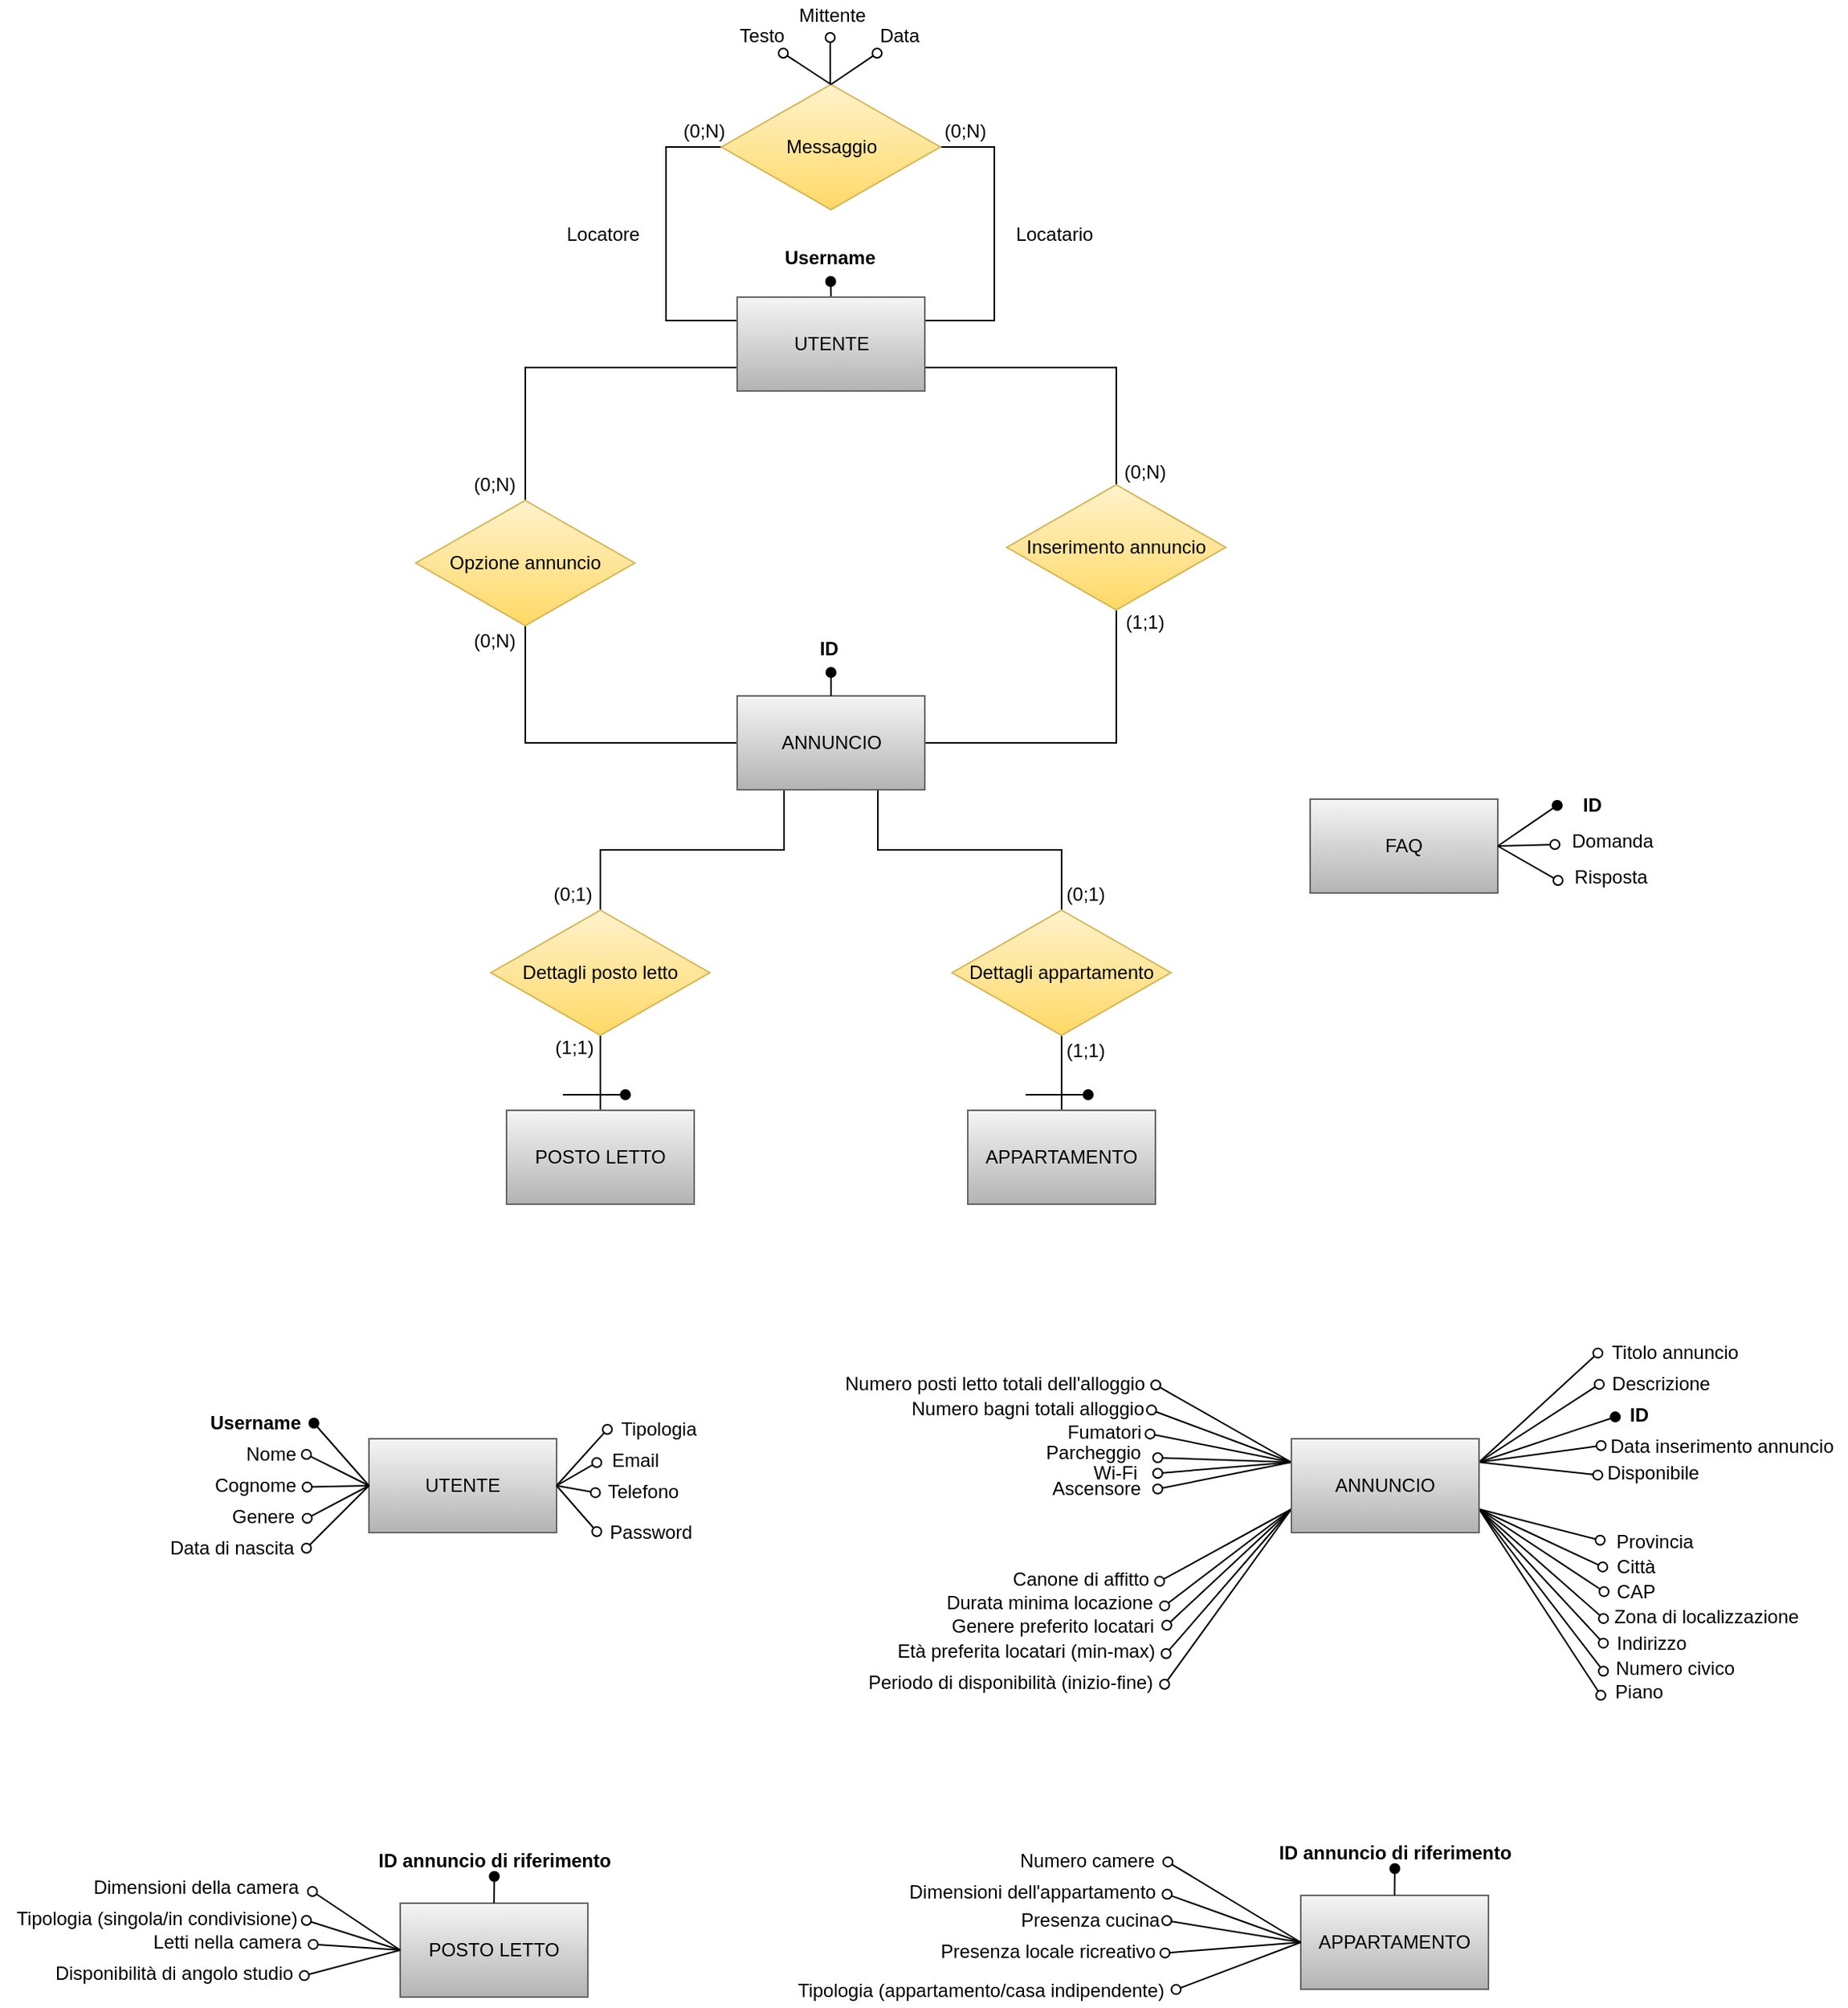 <mxfile version="18.0.1" type="device"><diagram id="O3zKpDQ2nNEQrpeJruWH" name="Pagina-1"><mxGraphModel dx="3976" dy="518" grid="1" gridSize="10" guides="1" tooltips="1" connect="1" arrows="1" fold="1" page="1" pageScale="1" pageWidth="3300" pageHeight="4681" math="0" shadow="0"><root><mxCell id="0"/><mxCell id="1" parent="0"/><mxCell id="C7hE1TcIRQqq_KR0mx07-32" style="edgeStyle=orthogonalEdgeStyle;rounded=0;orthogonalLoop=1;jettySize=auto;html=1;entryX=0.5;entryY=0;entryDx=0;entryDy=0;endArrow=none;endFill=0;exitX=0;exitY=0.75;exitDx=0;exitDy=0;" parent="1" source="gT-5u3_eLqpOGsdre49_-2" target="C7hE1TcIRQqq_KR0mx07-29" edge="1"><mxGeometry relative="1" as="geometry"><mxPoint x="-1300" y="654" as="sourcePoint"/></mxGeometry></mxCell><mxCell id="C7hE1TcIRQqq_KR0mx07-3" value="" style="endArrow=oval;html=1;rounded=0;exitX=0.5;exitY=0;exitDx=0;exitDy=0;endFill=1;" parent="1" source="gT-5u3_eLqpOGsdre49_-2" target="C7hE1TcIRQqq_KR0mx07-4" edge="1"><mxGeometry width="50" height="50" relative="1" as="geometry"><mxPoint x="-975" y="439" as="sourcePoint"/><mxPoint x="-1005" y="435" as="targetPoint"/></mxGeometry></mxCell><mxCell id="C7hE1TcIRQqq_KR0mx07-4" value="Username" style="text;html=1;strokeColor=none;fillColor=none;align=center;verticalAlign=middle;whiteSpace=wrap;rounded=0;fontStyle=1" parent="1" vertex="1"><mxGeometry x="-1075" y="420" width="60" height="30" as="geometry"/></mxCell><mxCell id="0qXozeDiy7yDxmNitYIF-8" value="" style="edgeStyle=orthogonalEdgeStyle;rounded=0;orthogonalLoop=1;jettySize=auto;html=1;endArrow=none;endFill=0;" parent="1" source="C7hE1TcIRQqq_KR0mx07-8" target="0qXozeDiy7yDxmNitYIF-3" edge="1"><mxGeometry relative="1" as="geometry"/></mxCell><mxCell id="C7hE1TcIRQqq_KR0mx07-8" value="APPARTAMENTO" style="rounded=0;whiteSpace=wrap;html=1;fillColor=#f5f5f5;gradientColor=#b3b3b3;strokeColor=#666666;" parent="1" vertex="1"><mxGeometry x="-957" y="980" width="120" height="60" as="geometry"/></mxCell><mxCell id="C7hE1TcIRQqq_KR0mx07-41" style="edgeStyle=orthogonalEdgeStyle;rounded=0;orthogonalLoop=1;jettySize=auto;html=1;entryX=0.5;entryY=1;entryDx=0;entryDy=0;endArrow=none;endFill=0;" parent="1" source="C7hE1TcIRQqq_KR0mx07-9" target="C7hE1TcIRQqq_KR0mx07-39" edge="1"><mxGeometry relative="1" as="geometry"/></mxCell><mxCell id="C7hE1TcIRQqq_KR0mx07-56" style="edgeStyle=orthogonalEdgeStyle;rounded=0;orthogonalLoop=1;jettySize=auto;html=1;entryX=0.5;entryY=1;entryDx=0;entryDy=0;endArrow=none;endFill=0;" parent="1" source="C7hE1TcIRQqq_KR0mx07-9" target="C7hE1TcIRQqq_KR0mx07-29" edge="1"><mxGeometry relative="1" as="geometry"/></mxCell><mxCell id="0qXozeDiy7yDxmNitYIF-5" style="edgeStyle=orthogonalEdgeStyle;rounded=0;orthogonalLoop=1;jettySize=auto;html=1;exitX=0.25;exitY=1;exitDx=0;exitDy=0;endArrow=none;endFill=0;" parent="1" source="C7hE1TcIRQqq_KR0mx07-9" target="0qXozeDiy7yDxmNitYIF-4" edge="1"><mxGeometry relative="1" as="geometry"/></mxCell><mxCell id="0qXozeDiy7yDxmNitYIF-6" style="edgeStyle=orthogonalEdgeStyle;rounded=0;orthogonalLoop=1;jettySize=auto;html=1;exitX=0.75;exitY=1;exitDx=0;exitDy=0;entryX=0.5;entryY=0;entryDx=0;entryDy=0;endArrow=none;endFill=0;" parent="1" source="C7hE1TcIRQqq_KR0mx07-9" target="0qXozeDiy7yDxmNitYIF-3" edge="1"><mxGeometry relative="1" as="geometry"/></mxCell><mxCell id="C7hE1TcIRQqq_KR0mx07-9" value="ANNUNCIO" style="rounded=0;whiteSpace=wrap;html=1;fillColor=#f5f5f5;gradientColor=#b3b3b3;strokeColor=#666666;" parent="1" vertex="1"><mxGeometry x="-1104.5" y="715" width="120" height="60" as="geometry"/></mxCell><mxCell id="C7hE1TcIRQqq_KR0mx07-11" value="FAQ" style="rounded=0;whiteSpace=wrap;html=1;fillColor=#f5f5f5;gradientColor=#b3b3b3;strokeColor=#666666;" parent="1" vertex="1"><mxGeometry x="-738" y="781" width="120" height="60" as="geometry"/></mxCell><mxCell id="C7hE1TcIRQqq_KR0mx07-29" value="Opzione annuncio" style="rhombus;whiteSpace=wrap;html=1;fillColor=#fff2cc;gradientColor=#ffd966;strokeColor=#d6b656;" parent="1" vertex="1"><mxGeometry x="-1310" y="590" width="140" height="80" as="geometry"/></mxCell><mxCell id="C7hE1TcIRQqq_KR0mx07-42" style="edgeStyle=orthogonalEdgeStyle;rounded=0;orthogonalLoop=1;jettySize=auto;html=1;entryX=1;entryY=0.75;entryDx=0;entryDy=0;endArrow=none;endFill=0;exitX=0.5;exitY=0;exitDx=0;exitDy=0;" parent="1" source="C7hE1TcIRQqq_KR0mx07-39" target="gT-5u3_eLqpOGsdre49_-2" edge="1"><mxGeometry relative="1" as="geometry"><Array as="points"><mxPoint x="-862" y="505"/></Array><mxPoint x="-740" y="654" as="targetPoint"/></mxGeometry></mxCell><mxCell id="C7hE1TcIRQqq_KR0mx07-39" value="Inserimento annuncio" style="rhombus;whiteSpace=wrap;html=1;fillColor=#fff2cc;gradientColor=#ffd966;strokeColor=#d6b656;" parent="1" vertex="1"><mxGeometry x="-932" y="580" width="140" height="80" as="geometry"/></mxCell><mxCell id="C7hE1TcIRQqq_KR0mx07-54" value="(0;N)" style="text;html=1;align=center;verticalAlign=middle;resizable=0;points=[];autosize=1;strokeColor=none;fillColor=none;" parent="1" vertex="1"><mxGeometry x="-1280" y="570" width="40" height="20" as="geometry"/></mxCell><mxCell id="C7hE1TcIRQqq_KR0mx07-59" value="(0;N)" style="text;html=1;align=center;verticalAlign=middle;resizable=0;points=[];autosize=1;strokeColor=none;fillColor=none;" parent="1" vertex="1"><mxGeometry x="-1280" y="670" width="40" height="20" as="geometry"/></mxCell><mxCell id="C7hE1TcIRQqq_KR0mx07-61" value="(1;1)" style="text;html=1;align=center;verticalAlign=middle;resizable=0;points=[];autosize=1;strokeColor=none;fillColor=none;" parent="1" vertex="1"><mxGeometry x="-864" y="658" width="40" height="20" as="geometry"/></mxCell><mxCell id="C7hE1TcIRQqq_KR0mx07-62" value="(0;N)" style="text;html=1;align=center;verticalAlign=middle;resizable=0;points=[];autosize=1;strokeColor=none;fillColor=none;" parent="1" vertex="1"><mxGeometry x="-864" y="562" width="40" height="20" as="geometry"/></mxCell><mxCell id="C7hE1TcIRQqq_KR0mx07-64" value="UTENTE" style="rounded=0;whiteSpace=wrap;html=1;fillColor=#f5f5f5;gradientColor=#b3b3b3;strokeColor=#666666;" parent="1" vertex="1"><mxGeometry x="-1340" y="1190" width="120" height="60" as="geometry"/></mxCell><mxCell id="C7hE1TcIRQqq_KR0mx07-65" value="Username" style="text;html=1;align=center;verticalAlign=middle;resizable=0;points=[];autosize=1;strokeColor=none;fillColor=none;fontStyle=1" parent="1" vertex="1"><mxGeometry x="-1448" y="1170" width="70" height="20" as="geometry"/></mxCell><mxCell id="C7hE1TcIRQqq_KR0mx07-66" value="Nome" style="text;html=1;align=center;verticalAlign=middle;resizable=0;points=[];autosize=1;strokeColor=none;fillColor=none;" parent="1" vertex="1"><mxGeometry x="-1428" y="1190" width="50" height="20" as="geometry"/></mxCell><mxCell id="C7hE1TcIRQqq_KR0mx07-67" value="Cognome" style="text;html=1;align=center;verticalAlign=middle;resizable=0;points=[];autosize=1;strokeColor=none;fillColor=none;" parent="1" vertex="1"><mxGeometry x="-1448" y="1210" width="70" height="20" as="geometry"/></mxCell><mxCell id="C7hE1TcIRQqq_KR0mx07-68" value="Data di nascita" style="text;html=1;align=center;verticalAlign=middle;resizable=0;points=[];autosize=1;strokeColor=none;fillColor=none;" parent="1" vertex="1"><mxGeometry x="-1478" y="1250" width="100" height="20" as="geometry"/></mxCell><mxCell id="C7hE1TcIRQqq_KR0mx07-69" value="Genere" style="text;html=1;align=center;verticalAlign=middle;resizable=0;points=[];autosize=1;strokeColor=none;fillColor=none;" parent="1" vertex="1"><mxGeometry x="-1438" y="1230" width="60" height="20" as="geometry"/></mxCell><mxCell id="C7hE1TcIRQqq_KR0mx07-70" value="Email" style="text;html=1;align=center;verticalAlign=middle;resizable=0;points=[];autosize=1;strokeColor=none;fillColor=none;" parent="1" vertex="1"><mxGeometry x="-1195" y="1194" width="50" height="20" as="geometry"/></mxCell><mxCell id="C7hE1TcIRQqq_KR0mx07-71" value="Telefono" style="text;html=1;align=center;verticalAlign=middle;resizable=0;points=[];autosize=1;strokeColor=none;fillColor=none;" parent="1" vertex="1"><mxGeometry x="-1195" y="1214" width="60" height="20" as="geometry"/></mxCell><mxCell id="C7hE1TcIRQqq_KR0mx07-80" value="POSTO LETTO" style="rounded=0;whiteSpace=wrap;html=1;fillColor=#f5f5f5;gradientColor=#b3b3b3;strokeColor=#666666;" parent="1" vertex="1"><mxGeometry x="-1320" y="1487" width="120" height="60" as="geometry"/></mxCell><mxCell id="C7hE1TcIRQqq_KR0mx07-85" value="Tipologia (singola/in condivisione)" style="text;html=1;align=center;verticalAlign=middle;resizable=0;points=[];autosize=1;strokeColor=none;fillColor=none;" parent="1" vertex="1"><mxGeometry x="-1576" y="1487" width="200" height="20" as="geometry"/></mxCell><mxCell id="C7hE1TcIRQqq_KR0mx07-106" value="Dimensioni della camera" style="text;html=1;align=center;verticalAlign=middle;resizable=0;points=[];autosize=1;strokeColor=none;fillColor=none;" parent="1" vertex="1"><mxGeometry x="-1526" y="1467" width="150" height="20" as="geometry"/></mxCell><mxCell id="C7hE1TcIRQqq_KR0mx07-107" value="Numero posti letto totali dell'alloggio" style="text;html=1;align=center;verticalAlign=middle;resizable=0;points=[];autosize=1;strokeColor=none;fillColor=none;" parent="1" vertex="1"><mxGeometry x="-1045.5" y="1144.5" width="210" height="20" as="geometry"/></mxCell><mxCell id="C7hE1TcIRQqq_KR0mx07-108" value="Letti nella camera" style="text;html=1;align=center;verticalAlign=middle;resizable=0;points=[];autosize=1;strokeColor=none;fillColor=none;" parent="1" vertex="1"><mxGeometry x="-1486" y="1502" width="110" height="20" as="geometry"/></mxCell><mxCell id="C7hE1TcIRQqq_KR0mx07-109" value="Disponibilità di angolo studio" style="text;html=1;align=center;verticalAlign=middle;resizable=0;points=[];autosize=1;strokeColor=none;fillColor=none;" parent="1" vertex="1"><mxGeometry x="-1550.5" y="1522" width="170" height="20" as="geometry"/></mxCell><mxCell id="C7hE1TcIRQqq_KR0mx07-112" value="APPARTAMENTO" style="rounded=0;whiteSpace=wrap;html=1;fillColor=#f5f5f5;gradientColor=#b3b3b3;strokeColor=#666666;" parent="1" vertex="1"><mxGeometry x="-744" y="1482" width="120" height="60" as="geometry"/></mxCell><mxCell id="C7hE1TcIRQqq_KR0mx07-113" value="Descrizione" style="text;html=1;align=center;verticalAlign=middle;resizable=0;points=[];autosize=1;strokeColor=none;fillColor=none;" parent="1" vertex="1"><mxGeometry x="-554" y="1144.5" width="80" height="20" as="geometry"/></mxCell><mxCell id="C7hE1TcIRQqq_KR0mx07-114" value="Titolo annuncio" style="text;html=1;align=center;verticalAlign=middle;resizable=0;points=[];autosize=1;strokeColor=none;fillColor=none;" parent="1" vertex="1"><mxGeometry x="-555" y="1124.5" width="100" height="20" as="geometry"/></mxCell><mxCell id="C7hE1TcIRQqq_KR0mx07-115" value="&lt;b&gt;ID&lt;/b&gt;" style="text;html=1;align=center;verticalAlign=middle;resizable=0;points=[];autosize=1;strokeColor=none;fillColor=none;" parent="1" vertex="1"><mxGeometry x="-543" y="1164.5" width="30" height="20" as="geometry"/></mxCell><mxCell id="C7hE1TcIRQqq_KR0mx07-118" value="Canone di affitto" style="text;html=1;align=center;verticalAlign=middle;resizable=0;points=[];autosize=1;strokeColor=none;fillColor=none;" parent="1" vertex="1"><mxGeometry x="-935.5" y="1270" width="100" height="20" as="geometry"/></mxCell><mxCell id="C7hE1TcIRQqq_KR0mx07-119" value="Periodo di disponibilità (inizio-fine)" style="text;html=1;align=center;verticalAlign=middle;resizable=0;points=[];autosize=1;strokeColor=none;fillColor=none;" parent="1" vertex="1"><mxGeometry x="-1030.5" y="1336" width="200" height="20" as="geometry"/></mxCell><mxCell id="C7hE1TcIRQqq_KR0mx07-120" value="Durata minima locazione" style="text;html=1;align=center;verticalAlign=middle;resizable=0;points=[];autosize=1;strokeColor=none;fillColor=none;" parent="1" vertex="1"><mxGeometry x="-980.5" y="1285" width="150" height="20" as="geometry"/></mxCell><mxCell id="C7hE1TcIRQqq_KR0mx07-121" value="Genere preferito locatari" style="text;html=1;align=center;verticalAlign=middle;resizable=0;points=[];autosize=1;strokeColor=none;fillColor=none;" parent="1" vertex="1"><mxGeometry x="-978.5" y="1300" width="150" height="20" as="geometry"/></mxCell><mxCell id="C7hE1TcIRQqq_KR0mx07-122" value="Età preferita locatari (min-max)" style="text;html=1;align=center;verticalAlign=middle;resizable=0;points=[];autosize=1;strokeColor=none;fillColor=none;" parent="1" vertex="1"><mxGeometry x="-1010.5" y="1316" width="180" height="20" as="geometry"/></mxCell><mxCell id="C7hE1TcIRQqq_KR0mx07-123" value="Fumatori" style="text;html=1;align=center;verticalAlign=middle;resizable=0;points=[];autosize=1;strokeColor=none;fillColor=none;" parent="1" vertex="1"><mxGeometry x="-900.5" y="1176.09" width="60" height="20" as="geometry"/></mxCell><mxCell id="C7hE1TcIRQqq_KR0mx07-125" value="Numero camere" style="text;html=1;align=center;verticalAlign=middle;resizable=0;points=[];autosize=1;strokeColor=none;fillColor=none;" parent="1" vertex="1"><mxGeometry x="-931" y="1450" width="100" height="20" as="geometry"/></mxCell><mxCell id="C7hE1TcIRQqq_KR0mx07-126" value="Piano" style="text;html=1;align=center;verticalAlign=middle;resizable=0;points=[];autosize=1;strokeColor=none;fillColor=none;" parent="1" vertex="1"><mxGeometry x="-553" y="1342" width="50" height="20" as="geometry"/></mxCell><mxCell id="C7hE1TcIRQqq_KR0mx07-127" value="Numero bagni totali alloggio" style="text;html=1;align=center;verticalAlign=middle;resizable=0;points=[];autosize=1;strokeColor=none;fillColor=none;" parent="1" vertex="1"><mxGeometry x="-999" y="1160.5" width="160" height="20" as="geometry"/></mxCell><mxCell id="C7hE1TcIRQqq_KR0mx07-128" value="Ascensore" style="text;html=1;align=center;verticalAlign=middle;resizable=0;points=[];autosize=1;strokeColor=none;fillColor=none;" parent="1" vertex="1"><mxGeometry x="-910.5" y="1211.91" width="70" height="20" as="geometry"/></mxCell><mxCell id="C7hE1TcIRQqq_KR0mx07-129" value="Data inserimento annuncio" style="text;html=1;align=center;verticalAlign=middle;resizable=0;points=[];autosize=1;strokeColor=none;fillColor=none;" parent="1" vertex="1"><mxGeometry x="-555" y="1184.5" width="160" height="20" as="geometry"/></mxCell><mxCell id="C7hE1TcIRQqq_KR0mx07-130" value="Dimensioni dell'appartamento" style="text;html=1;align=center;verticalAlign=middle;resizable=0;points=[];autosize=1;strokeColor=none;fillColor=none;" parent="1" vertex="1"><mxGeometry x="-1001" y="1470" width="170" height="20" as="geometry"/></mxCell><mxCell id="C7hE1TcIRQqq_KR0mx07-131" value="Wi-Fi" style="text;html=1;align=center;verticalAlign=middle;resizable=0;points=[];autosize=1;strokeColor=none;fillColor=none;" parent="1" vertex="1"><mxGeometry x="-883.5" y="1202.09" width="40" height="20" as="geometry"/></mxCell><mxCell id="C7hE1TcIRQqq_KR0mx07-132" value="Presenza cucina" style="text;html=1;align=center;verticalAlign=middle;resizable=0;points=[];autosize=1;strokeColor=none;fillColor=none;" parent="1" vertex="1"><mxGeometry x="-929" y="1487.5" width="100" height="20" as="geometry"/></mxCell><mxCell id="C7hE1TcIRQqq_KR0mx07-133" value="Presenza locale ricreativo" style="text;html=1;align=center;verticalAlign=middle;resizable=0;points=[];autosize=1;strokeColor=none;fillColor=none;" parent="1" vertex="1"><mxGeometry x="-981" y="1507.5" width="150" height="20" as="geometry"/></mxCell><mxCell id="C7hE1TcIRQqq_KR0mx07-134" value="Zona di localizzazione" style="text;html=1;align=center;verticalAlign=middle;resizable=0;points=[];autosize=1;strokeColor=none;fillColor=none;" parent="1" vertex="1"><mxGeometry x="-550" y="1294" width="130" height="20" as="geometry"/></mxCell><mxCell id="C7hE1TcIRQqq_KR0mx07-135" value="Città" style="text;html=1;align=center;verticalAlign=middle;resizable=0;points=[];autosize=1;strokeColor=none;fillColor=none;" parent="1" vertex="1"><mxGeometry x="-550" y="1262" width="40" height="20" as="geometry"/></mxCell><mxCell id="C7hE1TcIRQqq_KR0mx07-136" value="CAP" style="text;html=1;align=center;verticalAlign=middle;resizable=0;points=[];autosize=1;strokeColor=none;fillColor=none;" parent="1" vertex="1"><mxGeometry x="-550" y="1278" width="40" height="20" as="geometry"/></mxCell><mxCell id="C7hE1TcIRQqq_KR0mx07-137" value="Provincia" style="text;html=1;align=center;verticalAlign=middle;resizable=0;points=[];autosize=1;strokeColor=none;fillColor=none;" parent="1" vertex="1"><mxGeometry x="-553" y="1246" width="70" height="20" as="geometry"/></mxCell><mxCell id="C7hE1TcIRQqq_KR0mx07-138" value="Indirizzo" style="text;html=1;align=center;verticalAlign=middle;resizable=0;points=[];autosize=1;strokeColor=none;fillColor=none;" parent="1" vertex="1"><mxGeometry x="-550" y="1311" width="60" height="20" as="geometry"/></mxCell><mxCell id="C7hE1TcIRQqq_KR0mx07-139" value="Numero civico" style="text;html=1;align=center;verticalAlign=middle;resizable=0;points=[];autosize=1;strokeColor=none;fillColor=none;" parent="1" vertex="1"><mxGeometry x="-550" y="1327" width="90" height="20" as="geometry"/></mxCell><mxCell id="C7hE1TcIRQqq_KR0mx07-140" value="" style="endArrow=oval;html=1;rounded=0;exitX=1;exitY=0.5;exitDx=0;exitDy=0;endFill=0;entryX=-0.058;entryY=0.6;entryDx=0;entryDy=0;entryPerimeter=0;" parent="1" source="C7hE1TcIRQqq_KR0mx07-11" target="C7hE1TcIRQqq_KR0mx07-141" edge="1"><mxGeometry width="50" height="50" relative="1" as="geometry"><mxPoint x="-358" y="605" as="sourcePoint"/><mxPoint x="-578" y="821" as="targetPoint"/></mxGeometry></mxCell><mxCell id="C7hE1TcIRQqq_KR0mx07-141" value="Risposta" style="text;html=1;align=center;verticalAlign=middle;resizable=0;points=[];autosize=1;strokeColor=none;fillColor=none;" parent="1" vertex="1"><mxGeometry x="-576" y="821" width="60" height="20" as="geometry"/></mxCell><mxCell id="C7hE1TcIRQqq_KR0mx07-143" value="Domanda" style="text;html=1;align=center;verticalAlign=middle;resizable=0;points=[];autosize=1;strokeColor=none;fillColor=none;fontStyle=0" parent="1" vertex="1"><mxGeometry x="-580" y="798" width="70" height="20" as="geometry"/></mxCell><mxCell id="C7hE1TcIRQqq_KR0mx07-144" value="Tipologia (appartamento/casa indipendente)" style="text;html=1;align=center;verticalAlign=middle;resizable=0;points=[];autosize=1;strokeColor=none;fillColor=none;" parent="1" vertex="1"><mxGeometry x="-1074.5" y="1533" width="250" height="20" as="geometry"/></mxCell><mxCell id="C7hE1TcIRQqq_KR0mx07-146" value="Disponibile" style="text;html=1;align=center;verticalAlign=middle;resizable=0;points=[];autosize=1;strokeColor=none;fillColor=none;" parent="1" vertex="1"><mxGeometry x="-554" y="1201.5" width="70" height="20" as="geometry"/></mxCell><mxCell id="C7hE1TcIRQqq_KR0mx07-147" value="" style="endArrow=oval;html=1;rounded=0;exitX=0;exitY=0.5;exitDx=0;exitDy=0;endFill=0;" parent="1" source="C7hE1TcIRQqq_KR0mx07-64" edge="1"><mxGeometry width="50" height="50" relative="1" as="geometry"><mxPoint x="-1540" y="820" as="sourcePoint"/><mxPoint x="-1380" y="1200" as="targetPoint"/></mxGeometry></mxCell><mxCell id="C7hE1TcIRQqq_KR0mx07-150" value="" style="endArrow=oval;html=1;rounded=0;exitX=0;exitY=0.5;exitDx=0;exitDy=0;endFill=0;entryX=0.978;entryY=0.543;entryDx=0;entryDy=0;entryPerimeter=0;" parent="1" source="C7hE1TcIRQqq_KR0mx07-64" target="C7hE1TcIRQqq_KR0mx07-67" edge="1"><mxGeometry width="50" height="50" relative="1" as="geometry"><mxPoint x="-1330" y="1230.0" as="sourcePoint"/><mxPoint x="-1370" y="1210.0" as="targetPoint"/></mxGeometry></mxCell><mxCell id="C7hE1TcIRQqq_KR0mx07-152" value="" style="endArrow=oval;html=1;rounded=0;exitX=0;exitY=0.5;exitDx=0;exitDy=0;endFill=0;entryX=0.975;entryY=0.543;entryDx=0;entryDy=0;entryPerimeter=0;" parent="1" source="C7hE1TcIRQqq_KR0mx07-64" target="C7hE1TcIRQqq_KR0mx07-69" edge="1"><mxGeometry width="50" height="50" relative="1" as="geometry"><mxPoint x="-1330" y="1230.0" as="sourcePoint"/><mxPoint x="-1369.54" y="1230.86" as="targetPoint"/></mxGeometry></mxCell><mxCell id="C7hE1TcIRQqq_KR0mx07-153" value="" style="endArrow=oval;html=1;rounded=0;endFill=0;entryX=0.98;entryY=0.5;entryDx=0;entryDy=0;entryPerimeter=0;" parent="1" target="C7hE1TcIRQqq_KR0mx07-68" edge="1"><mxGeometry width="50" height="50" relative="1" as="geometry"><mxPoint x="-1340" y="1220" as="sourcePoint"/><mxPoint x="-1369.5" y="1250.86" as="targetPoint"/></mxGeometry></mxCell><mxCell id="C7hE1TcIRQqq_KR0mx07-154" value="" style="endArrow=oval;html=1;rounded=0;exitX=1;exitY=0.5;exitDx=0;exitDy=0;endFill=0;entryX=0.014;entryY=0.561;entryDx=0;entryDy=0;entryPerimeter=0;" parent="1" source="C7hE1TcIRQqq_KR0mx07-64" target="C7hE1TcIRQqq_KR0mx07-70" edge="1"><mxGeometry width="50" height="50" relative="1" as="geometry"><mxPoint x="-1330" y="1230.0" as="sourcePoint"/><mxPoint x="-1370" y="1210.0" as="targetPoint"/></mxGeometry></mxCell><mxCell id="C7hE1TcIRQqq_KR0mx07-155" value="" style="endArrow=oval;html=1;rounded=0;exitX=1;exitY=0.5;exitDx=0;exitDy=0;endFill=0;entryX=-0.003;entryY=0.522;entryDx=0;entryDy=0;entryPerimeter=0;" parent="1" source="C7hE1TcIRQqq_KR0mx07-64" target="C7hE1TcIRQqq_KR0mx07-71" edge="1"><mxGeometry width="50" height="50" relative="1" as="geometry"><mxPoint x="-1210" y="1230.0" as="sourcePoint"/><mxPoint x="-1184.3" y="1215.22" as="targetPoint"/></mxGeometry></mxCell><mxCell id="C7hE1TcIRQqq_KR0mx07-162" value="" style="endArrow=oval;html=1;rounded=0;exitX=0;exitY=0.5;exitDx=0;exitDy=0;endFill=1;entryX=1.04;entryY=0.5;entryDx=0;entryDy=0;entryPerimeter=0;" parent="1" source="C7hE1TcIRQqq_KR0mx07-64" target="C7hE1TcIRQqq_KR0mx07-65" edge="1"><mxGeometry width="50" height="50" relative="1" as="geometry"><mxPoint x="-1222" y="850" as="sourcePoint"/><mxPoint x="-1182" y="830" as="targetPoint"/></mxGeometry></mxCell><mxCell id="C7hE1TcIRQqq_KR0mx07-176" value="" style="endArrow=oval;html=1;rounded=0;endFill=0;exitX=0;exitY=0.5;exitDx=0;exitDy=0;entryX=0.995;entryY=0.565;entryDx=0;entryDy=0;entryPerimeter=0;" parent="1" source="C7hE1TcIRQqq_KR0mx07-80" target="C7hE1TcIRQqq_KR0mx07-109" edge="1"><mxGeometry width="50" height="50" relative="1" as="geometry"><mxPoint x="-1321.5" y="1557" as="sourcePoint"/><mxPoint x="-1371.66" y="1560.9" as="targetPoint"/></mxGeometry></mxCell><mxCell id="C7hE1TcIRQqq_KR0mx07-178" value="" style="endArrow=oval;html=1;rounded=0;endFill=0;exitX=0;exitY=0.25;exitDx=0;exitDy=0;entryX=0.994;entryY=0.556;entryDx=0;entryDy=0;entryPerimeter=0;" parent="1" source="0qXozeDiy7yDxmNitYIF-13" target="C7hE1TcIRQqq_KR0mx07-107" edge="1"><mxGeometry width="50" height="50" relative="1" as="geometry"><mxPoint x="-1330" y="1534" as="sourcePoint"/><mxPoint x="-1389.68" y="1492.72" as="targetPoint"/></mxGeometry></mxCell><mxCell id="C7hE1TcIRQqq_KR0mx07-179" value="" style="endArrow=oval;html=1;rounded=0;endFill=0;exitX=0;exitY=0.5;exitDx=0;exitDy=0;entryX=1.003;entryY=0.566;entryDx=0;entryDy=0;entryPerimeter=0;" parent="1" source="C7hE1TcIRQqq_KR0mx07-80" target="C7hE1TcIRQqq_KR0mx07-108" edge="1"><mxGeometry width="50" height="50" relative="1" as="geometry"><mxPoint x="-1310" y="1512" as="sourcePoint"/><mxPoint x="-1369.26" y="1453.12" as="targetPoint"/></mxGeometry></mxCell><mxCell id="C7hE1TcIRQqq_KR0mx07-180" value="" style="endArrow=oval;html=1;rounded=0;endFill=0;exitX=0;exitY=0.5;exitDx=0;exitDy=0;entryX=0.98;entryY=0.55;entryDx=0;entryDy=0;entryPerimeter=0;" parent="1" source="C7hE1TcIRQqq_KR0mx07-80" target="C7hE1TcIRQqq_KR0mx07-85" edge="1"><mxGeometry width="50" height="50" relative="1" as="geometry"><mxPoint x="-1310" y="1512" as="sourcePoint"/><mxPoint x="-1370.67" y="1434.32" as="targetPoint"/></mxGeometry></mxCell><mxCell id="C7hE1TcIRQqq_KR0mx07-181" value="" style="endArrow=oval;html=1;rounded=0;endFill=0;exitX=0;exitY=0.5;exitDx=0;exitDy=0;entryX=0.999;entryY=0.624;entryDx=0;entryDy=0;entryPerimeter=0;" parent="1" source="C7hE1TcIRQqq_KR0mx07-80" target="C7hE1TcIRQqq_KR0mx07-106" edge="1"><mxGeometry width="50" height="50" relative="1" as="geometry"><mxPoint x="-1310" y="1512" as="sourcePoint"/><mxPoint x="-1370" y="1418.0" as="targetPoint"/></mxGeometry></mxCell><mxCell id="C7hE1TcIRQqq_KR0mx07-183" value="Password" style="text;html=1;align=center;verticalAlign=middle;resizable=0;points=[];autosize=1;strokeColor=none;fillColor=none;" parent="1" vertex="1"><mxGeometry x="-1195" y="1240" width="70" height="20" as="geometry"/></mxCell><mxCell id="C7hE1TcIRQqq_KR0mx07-184" value="" style="endArrow=oval;html=1;rounded=0;endFill=0;entryX=0.01;entryY=0.47;entryDx=0;entryDy=0;entryPerimeter=0;" parent="1" target="C7hE1TcIRQqq_KR0mx07-183" edge="1"><mxGeometry width="50" height="50" relative="1" as="geometry"><mxPoint x="-1220" y="1220" as="sourcePoint"/><mxPoint x="-1185.18" y="1240.44" as="targetPoint"/></mxGeometry></mxCell><mxCell id="C7hE1TcIRQqq_KR0mx07-198" value="" style="endArrow=oval;html=1;rounded=0;endFill=0;exitX=0;exitY=0.75;exitDx=0;exitDy=0;entryX=0.997;entryY=0.55;entryDx=0;entryDy=0;entryPerimeter=0;" parent="1" source="0qXozeDiy7yDxmNitYIF-13" target="C7hE1TcIRQqq_KR0mx07-119" edge="1"><mxGeometry width="50" height="50" relative="1" as="geometry"><mxPoint x="-763.5" y="1234" as="sourcePoint"/><mxPoint x="-819.9" y="1340" as="targetPoint"/></mxGeometry></mxCell><mxCell id="C7hE1TcIRQqq_KR0mx07-199" value="" style="endArrow=oval;html=1;rounded=0;endFill=0;exitX=0;exitY=0.75;exitDx=0;exitDy=0;entryX=1.002;entryY=0.568;entryDx=0;entryDy=0;entryPerimeter=0;" parent="1" source="0qXozeDiy7yDxmNitYIF-13" target="C7hE1TcIRQqq_KR0mx07-122" edge="1"><mxGeometry width="50" height="50" relative="1" as="geometry"><mxPoint x="-763.5" y="1234" as="sourcePoint"/><mxPoint x="-828.5" y="1323" as="targetPoint"/></mxGeometry></mxCell><mxCell id="C7hE1TcIRQqq_KR0mx07-200" value="" style="endArrow=oval;html=1;rounded=0;endFill=0;exitX=0;exitY=0.75;exitDx=0;exitDy=0;entryX=0.992;entryY=0.464;entryDx=0;entryDy=0;entryPerimeter=0;" parent="1" source="0qXozeDiy7yDxmNitYIF-13" target="C7hE1TcIRQqq_KR0mx07-121" edge="1"><mxGeometry width="50" height="50" relative="1" as="geometry"><mxPoint x="-763.5" y="1234" as="sourcePoint"/><mxPoint x="-828.5" y="1313" as="targetPoint"/></mxGeometry></mxCell><mxCell id="C7hE1TcIRQqq_KR0mx07-201" value="" style="endArrow=oval;html=1;rounded=0;endFill=0;entryX=0.996;entryY=0.591;entryDx=0;entryDy=0;entryPerimeter=0;exitX=0;exitY=0.75;exitDx=0;exitDy=0;" parent="1" source="0qXozeDiy7yDxmNitYIF-13" target="C7hE1TcIRQqq_KR0mx07-120" edge="1"><mxGeometry width="50" height="50" relative="1" as="geometry"><mxPoint x="-750" y="1240" as="sourcePoint"/><mxPoint x="-821.7" y="1295.18" as="targetPoint"/></mxGeometry></mxCell><mxCell id="C7hE1TcIRQqq_KR0mx07-202" value="" style="endArrow=oval;html=1;rounded=0;endFill=0;exitX=0;exitY=0.75;exitDx=0;exitDy=0;entryX=1.012;entryY=0.559;entryDx=0;entryDy=0;entryPerimeter=0;" parent="1" source="0qXozeDiy7yDxmNitYIF-13" target="C7hE1TcIRQqq_KR0mx07-118" edge="1"><mxGeometry width="50" height="50" relative="1" as="geometry"><mxPoint x="-763.5" y="1234" as="sourcePoint"/><mxPoint x="-828.5" y="1283" as="targetPoint"/></mxGeometry></mxCell><mxCell id="C7hE1TcIRQqq_KR0mx07-203" value="" style="endArrow=oval;html=1;rounded=0;endFill=0;exitX=0;exitY=0.5;exitDx=0;exitDy=0;entryX=1.003;entryY=0.459;entryDx=0;entryDy=0;entryPerimeter=0;" parent="1" source="C7hE1TcIRQqq_KR0mx07-112" target="C7hE1TcIRQqq_KR0mx07-144" edge="1"><mxGeometry width="50" height="50" relative="1" as="geometry"><mxPoint x="-744" y="1497.18" as="sourcePoint"/><mxPoint x="-803.44" y="1535.4" as="targetPoint"/></mxGeometry></mxCell><mxCell id="C7hE1TcIRQqq_KR0mx07-204" value="" style="endArrow=oval;html=1;rounded=0;endFill=0;exitX=0;exitY=0.5;exitDx=0;exitDy=0;entryX=1.001;entryY=0.566;entryDx=0;entryDy=0;entryPerimeter=0;" parent="1" source="C7hE1TcIRQqq_KR0mx07-112" target="C7hE1TcIRQqq_KR0mx07-133" edge="1"><mxGeometry width="50" height="50" relative="1" as="geometry"><mxPoint x="-744" y="1497.18" as="sourcePoint"/><mxPoint x="-809" y="1523" as="targetPoint"/></mxGeometry></mxCell><mxCell id="C7hE1TcIRQqq_KR0mx07-205" value="" style="endArrow=oval;html=1;rounded=0;endFill=0;exitX=0;exitY=0.25;exitDx=0;exitDy=0;" parent="1" source="0qXozeDiy7yDxmNitYIF-13" edge="1"><mxGeometry width="50" height="50" relative="1" as="geometry"><mxPoint x="-770.5" y="1213.09" as="sourcePoint"/><mxPoint x="-835.5" y="1222.09" as="targetPoint"/></mxGeometry></mxCell><mxCell id="C7hE1TcIRQqq_KR0mx07-206" value="" style="endArrow=oval;html=1;rounded=0;endFill=0;exitX=0;exitY=0.25;exitDx=0;exitDy=0;" parent="1" source="0qXozeDiy7yDxmNitYIF-13" edge="1"><mxGeometry width="50" height="50" relative="1" as="geometry"><mxPoint x="-770.5" y="1213.09" as="sourcePoint"/><mxPoint x="-835.5" y="1212.09" as="targetPoint"/></mxGeometry></mxCell><mxCell id="C7hE1TcIRQqq_KR0mx07-207" value="" style="endArrow=oval;html=1;rounded=0;endFill=0;exitX=0;exitY=0.25;exitDx=0;exitDy=0;entryX=1.002;entryY=0.543;entryDx=0;entryDy=0;entryPerimeter=0;" parent="1" source="0qXozeDiy7yDxmNitYIF-13" target="C7hE1TcIRQqq_KR0mx07-123" edge="1"><mxGeometry width="50" height="50" relative="1" as="geometry"><mxPoint x="-770.5" y="1213.27" as="sourcePoint"/><mxPoint x="-835.5" y="1192.09" as="targetPoint"/></mxGeometry></mxCell><mxCell id="C7hE1TcIRQqq_KR0mx07-208" value="" style="endArrow=oval;html=1;rounded=0;endFill=0;exitX=0;exitY=0.5;exitDx=0;exitDy=0;entryX=0.993;entryY=0.533;entryDx=0;entryDy=0;entryPerimeter=0;" parent="1" source="C7hE1TcIRQqq_KR0mx07-112" target="C7hE1TcIRQqq_KR0mx07-132" edge="1"><mxGeometry width="50" height="50" relative="1" as="geometry"><mxPoint x="-757" y="1536.5" as="sourcePoint"/><mxPoint x="-891.7" y="1357.5" as="targetPoint"/></mxGeometry></mxCell><mxCell id="C7hE1TcIRQqq_KR0mx07-209" value="" style="endArrow=oval;html=1;rounded=0;endFill=0;exitX=0;exitY=0.25;exitDx=0;exitDy=0;entryX=0.997;entryY=0.559;entryDx=0;entryDy=0;entryPerimeter=0;" parent="1" source="0qXozeDiy7yDxmNitYIF-13" target="C7hE1TcIRQqq_KR0mx07-127" edge="1"><mxGeometry width="50" height="50" relative="1" as="geometry"><mxPoint x="-665" y="1541.18" as="sourcePoint"/><mxPoint x="-724.26" y="1482.3" as="targetPoint"/></mxGeometry></mxCell><mxCell id="C7hE1TcIRQqq_KR0mx07-211" value="" style="endArrow=oval;html=1;rounded=0;endFill=0;exitX=0;exitY=0.5;exitDx=0;exitDy=0;entryX=1.02;entryY=0.529;entryDx=0;entryDy=0;entryPerimeter=0;" parent="1" source="C7hE1TcIRQqq_KR0mx07-112" target="C7hE1TcIRQqq_KR0mx07-125" edge="1"><mxGeometry width="50" height="50" relative="1" as="geometry"><mxPoint x="-744" y="1497.18" as="sourcePoint"/><mxPoint x="-804" y="1403.18" as="targetPoint"/></mxGeometry></mxCell><mxCell id="C7hE1TcIRQqq_KR0mx07-212" value="" style="endArrow=oval;html=1;rounded=0;endFill=0;exitX=0;exitY=0.5;exitDx=0;exitDy=0;entryX=1.009;entryY=0.564;entryDx=0;entryDy=0;entryPerimeter=0;" parent="1" source="C7hE1TcIRQqq_KR0mx07-112" target="C7hE1TcIRQqq_KR0mx07-130" edge="1"><mxGeometry width="50" height="50" relative="1" as="geometry"><mxPoint x="-744" y="1497.18" as="sourcePoint"/><mxPoint x="-804.15" y="1388.66" as="targetPoint"/></mxGeometry></mxCell><mxCell id="C7hE1TcIRQqq_KR0mx07-214" value="" style="endArrow=oval;html=1;rounded=0;exitX=1;exitY=0.25;exitDx=0;exitDy=0;endFill=1;entryX=0.005;entryY=0.577;entryDx=0;entryDy=0;entryPerimeter=0;" parent="1" source="0qXozeDiy7yDxmNitYIF-13" target="C7hE1TcIRQqq_KR0mx07-115" edge="1"><mxGeometry width="50" height="50" relative="1" as="geometry"><mxPoint x="-611" y="1235.5" as="sourcePoint"/><mxPoint x="-560.96" y="1160.1" as="targetPoint"/></mxGeometry></mxCell><mxCell id="C7hE1TcIRQqq_KR0mx07-215" value="" style="endArrow=oval;html=1;rounded=0;exitX=1;exitY=0.25;exitDx=0;exitDy=0;endFill=0;entryX=0.01;entryY=0.535;entryDx=0;entryDy=0;entryPerimeter=0;" parent="1" source="0qXozeDiy7yDxmNitYIF-13" target="C7hE1TcIRQqq_KR0mx07-114" edge="1"><mxGeometry width="50" height="50" relative="1" as="geometry"><mxPoint x="-611" y="1235.5" as="sourcePoint"/><mxPoint x="-564.5" y="1124.5" as="targetPoint"/></mxGeometry></mxCell><mxCell id="C7hE1TcIRQqq_KR0mx07-216" value="" style="endArrow=oval;html=1;rounded=0;endFill=0;entryX=0.011;entryY=0.535;entryDx=0;entryDy=0;entryPerimeter=0;exitX=1;exitY=0.25;exitDx=0;exitDy=0;" parent="1" source="0qXozeDiy7yDxmNitYIF-13" target="C7hE1TcIRQqq_KR0mx07-113" edge="1"><mxGeometry width="50" height="50" relative="1" as="geometry"><mxPoint x="-630" y="1200" as="sourcePoint"/><mxPoint x="-560.96" y="1140.54" as="targetPoint"/></mxGeometry></mxCell><mxCell id="C7hE1TcIRQqq_KR0mx07-217" value="" style="endArrow=oval;html=1;rounded=0;exitX=1;exitY=0.25;exitDx=0;exitDy=0;endFill=0;entryX=-0.007;entryY=0.494;entryDx=0;entryDy=0;entryPerimeter=0;" parent="1" source="0qXozeDiy7yDxmNitYIF-13" edge="1"><mxGeometry width="50" height="50" relative="1" as="geometry"><mxPoint x="-611" y="1235.5" as="sourcePoint"/><mxPoint x="-551.91" y="1194.38" as="targetPoint"/></mxGeometry></mxCell><mxCell id="C7hE1TcIRQqq_KR0mx07-219" value="" style="endArrow=oval;html=1;rounded=0;exitX=1;exitY=0.75;exitDx=0;exitDy=0;endFill=0;entryX=0.007;entryY=0.444;entryDx=0;entryDy=0;entryPerimeter=0;" parent="1" source="0qXozeDiy7yDxmNitYIF-13" target="C7hE1TcIRQqq_KR0mx07-137" edge="1"><mxGeometry width="50" height="50" relative="1" as="geometry"><mxPoint x="-610" y="1255.0" as="sourcePoint"/><mxPoint x="-560.03" y="1230.04" as="targetPoint"/></mxGeometry></mxCell><mxCell id="C7hE1TcIRQqq_KR0mx07-220" value="" style="endArrow=oval;html=1;rounded=0;exitX=1;exitY=0.75;exitDx=0;exitDy=0;endFill=0;entryX=-0.022;entryY=0.498;entryDx=0;entryDy=0;entryPerimeter=0;" parent="1" source="0qXozeDiy7yDxmNitYIF-13" target="C7hE1TcIRQqq_KR0mx07-135" edge="1"><mxGeometry width="50" height="50" relative="1" as="geometry"><mxPoint x="-610" y="1255.0" as="sourcePoint"/><mxPoint x="-561.72" y="1248.92" as="targetPoint"/></mxGeometry></mxCell><mxCell id="C7hE1TcIRQqq_KR0mx07-221" value="" style="endArrow=oval;html=1;rounded=0;exitX=1;exitY=0.75;exitDx=0;exitDy=0;endFill=0;entryX=-0.001;entryY=0.49;entryDx=0;entryDy=0;entryPerimeter=0;" parent="1" source="0qXozeDiy7yDxmNitYIF-13" target="C7hE1TcIRQqq_KR0mx07-136" edge="1"><mxGeometry width="50" height="50" relative="1" as="geometry"><mxPoint x="-610" y="1255.0" as="sourcePoint"/><mxPoint x="-561.72" y="1265.28" as="targetPoint"/></mxGeometry></mxCell><mxCell id="C7hE1TcIRQqq_KR0mx07-222" value="" style="endArrow=oval;html=1;rounded=0;exitX=1;exitY=0.75;exitDx=0;exitDy=0;endFill=0;entryX=-0.003;entryY=0.548;entryDx=0;entryDy=0;entryPerimeter=0;" parent="1" source="0qXozeDiy7yDxmNitYIF-13" target="C7hE1TcIRQqq_KR0mx07-134" edge="1"><mxGeometry width="50" height="50" relative="1" as="geometry"><mxPoint x="-610" y="1255.0" as="sourcePoint"/><mxPoint x="-549.17" y="1287.2" as="targetPoint"/></mxGeometry></mxCell><mxCell id="C7hE1TcIRQqq_KR0mx07-223" value="" style="endArrow=oval;html=1;rounded=0;exitX=1;exitY=0.75;exitDx=0;exitDy=0;endFill=0;entryX=-0.008;entryY=0.485;entryDx=0;entryDy=0;entryPerimeter=0;" parent="1" source="0qXozeDiy7yDxmNitYIF-13" target="C7hE1TcIRQqq_KR0mx07-138" edge="1"><mxGeometry width="50" height="50" relative="1" as="geometry"><mxPoint x="-610" y="1255.0" as="sourcePoint"/><mxPoint x="-559.62" y="1299.84" as="targetPoint"/></mxGeometry></mxCell><mxCell id="C7hE1TcIRQqq_KR0mx07-224" value="" style="endArrow=oval;html=1;rounded=0;exitX=1;exitY=0.75;exitDx=0;exitDy=0;endFill=0;entryX=-0.005;entryY=0.581;entryDx=0;entryDy=0;entryPerimeter=0;" parent="1" source="0qXozeDiy7yDxmNitYIF-13" target="C7hE1TcIRQqq_KR0mx07-139" edge="1"><mxGeometry width="50" height="50" relative="1" as="geometry"><mxPoint x="-610" y="1255.0" as="sourcePoint"/><mxPoint x="-559.1" y="1315.94" as="targetPoint"/></mxGeometry></mxCell><mxCell id="C7hE1TcIRQqq_KR0mx07-225" value="" style="endArrow=oval;html=1;rounded=0;exitX=1;exitY=0.75;exitDx=0;exitDy=0;endFill=0;entryX=0.018;entryY=0.602;entryDx=0;entryDy=0;entryPerimeter=0;" parent="1" source="0qXozeDiy7yDxmNitYIF-13" target="C7hE1TcIRQqq_KR0mx07-126" edge="1"><mxGeometry width="50" height="50" relative="1" as="geometry"><mxPoint x="-610" y="1255.0" as="sourcePoint"/><mxPoint x="-560" y="1330.04" as="targetPoint"/></mxGeometry></mxCell><mxCell id="C7hE1TcIRQqq_KR0mx07-226" value="" style="endArrow=oval;html=1;rounded=0;exitX=1;exitY=0.25;exitDx=0;exitDy=0;endFill=0;entryX=-0.001;entryY=0.585;entryDx=0;entryDy=0;entryPerimeter=0;" parent="1" source="0qXozeDiy7yDxmNitYIF-13" target="C7hE1TcIRQqq_KR0mx07-146" edge="1"><mxGeometry width="50" height="50" relative="1" as="geometry"><mxPoint x="-610" y="1255.0" as="sourcePoint"/><mxPoint x="-559.37" y="1367.88" as="targetPoint"/></mxGeometry></mxCell><mxCell id="C7hE1TcIRQqq_KR0mx07-229" value="ID&amp;nbsp;" style="text;html=1;strokeColor=none;fillColor=none;align=center;verticalAlign=middle;whiteSpace=wrap;rounded=0;fontStyle=1" parent="1" vertex="1"><mxGeometry x="-1084.5" y="670" width="80" height="30" as="geometry"/></mxCell><mxCell id="C7hE1TcIRQqq_KR0mx07-230" value="" style="endArrow=oval;html=1;rounded=0;exitX=0.5;exitY=0;exitDx=0;exitDy=0;endFill=1;entryX=0.5;entryY=1;entryDx=0;entryDy=0;" parent="1" source="C7hE1TcIRQqq_KR0mx07-9" target="C7hE1TcIRQqq_KR0mx07-229" edge="1"><mxGeometry width="50" height="50" relative="1" as="geometry"><mxPoint x="-770" y="880" as="sourcePoint"/><mxPoint x="-750" y="880" as="targetPoint"/></mxGeometry></mxCell><mxCell id="NfyPmBd88ZcC2sg1bYUx-1" value="Parcheggio" style="text;html=1;align=center;verticalAlign=middle;resizable=0;points=[];autosize=1;strokeColor=none;fillColor=none;" parent="1" vertex="1"><mxGeometry x="-917.5" y="1189.09" width="80" height="20" as="geometry"/></mxCell><mxCell id="NfyPmBd88ZcC2sg1bYUx-2" value="" style="endArrow=oval;html=1;rounded=0;endFill=0;exitX=0;exitY=0.25;exitDx=0;exitDy=0;" parent="1" source="0qXozeDiy7yDxmNitYIF-13" edge="1"><mxGeometry width="50" height="50" relative="1" as="geometry"><mxPoint x="-770.5" y="1213.09" as="sourcePoint"/><mxPoint x="-835.5" y="1202.09" as="targetPoint"/></mxGeometry></mxCell><mxCell id="OVplGScndYINIynV8gTi-2" style="edgeStyle=orthogonalEdgeStyle;rounded=0;orthogonalLoop=1;jettySize=auto;html=1;entryX=1;entryY=0.25;entryDx=0;entryDy=0;endArrow=none;endFill=0;" parent="1" source="OVplGScndYINIynV8gTi-1" target="gT-5u3_eLqpOGsdre49_-2" edge="1"><mxGeometry relative="1" as="geometry"><mxPoint x="-845" y="403" as="targetPoint"/><Array as="points"><mxPoint x="-940" y="364"/><mxPoint x="-940" y="475"/></Array></mxGeometry></mxCell><mxCell id="OVplGScndYINIynV8gTi-3" style="edgeStyle=orthogonalEdgeStyle;rounded=0;orthogonalLoop=1;jettySize=auto;html=1;entryX=0;entryY=0.25;entryDx=0;entryDy=0;endArrow=none;endFill=0;" parent="1" source="OVplGScndYINIynV8gTi-1" target="gT-5u3_eLqpOGsdre49_-2" edge="1"><mxGeometry relative="1" as="geometry"><mxPoint x="-1255" y="403" as="targetPoint"/><Array as="points"><mxPoint x="-1150" y="364"/><mxPoint x="-1150" y="475"/></Array></mxGeometry></mxCell><mxCell id="OVplGScndYINIynV8gTi-1" value="Messaggio" style="rhombus;whiteSpace=wrap;html=1;fillColor=#fff2cc;gradientColor=#ffd966;strokeColor=#d6b656;" parent="1" vertex="1"><mxGeometry x="-1114.5" y="324" width="140" height="80" as="geometry"/></mxCell><mxCell id="OVplGScndYINIynV8gTi-4" value="" style="endArrow=oval;html=1;rounded=0;exitX=0.5;exitY=0;exitDx=0;exitDy=0;endFill=0;" parent="1" source="OVplGScndYINIynV8gTi-1" edge="1"><mxGeometry width="50" height="50" relative="1" as="geometry"><mxPoint x="-1263" y="640" as="sourcePoint"/><mxPoint x="-1075" y="304" as="targetPoint"/></mxGeometry></mxCell><mxCell id="OVplGScndYINIynV8gTi-5" value="Testo" style="text;html=1;align=center;verticalAlign=middle;resizable=0;points=[];autosize=1;strokeColor=none;fillColor=none;" parent="1" vertex="1"><mxGeometry x="-1109" y="283" width="40" height="20" as="geometry"/></mxCell><mxCell id="OVplGScndYINIynV8gTi-6" value="" style="endArrow=oval;html=1;rounded=0;exitX=0.5;exitY=0;exitDx=0;exitDy=0;endFill=0;" parent="1" source="OVplGScndYINIynV8gTi-1" edge="1"><mxGeometry width="50" height="50" relative="1" as="geometry"><mxPoint x="-1034.5" y="334" as="sourcePoint"/><mxPoint x="-1015" y="304" as="targetPoint"/></mxGeometry></mxCell><mxCell id="OVplGScndYINIynV8gTi-7" value="Data" style="text;html=1;align=center;verticalAlign=middle;resizable=0;points=[];autosize=1;strokeColor=none;fillColor=none;" parent="1" vertex="1"><mxGeometry x="-1021" y="283" width="40" height="20" as="geometry"/></mxCell><mxCell id="OVplGScndYINIynV8gTi-8" value="(0;N)" style="text;html=1;align=center;verticalAlign=middle;resizable=0;points=[];autosize=1;strokeColor=none;fillColor=none;" parent="1" vertex="1"><mxGeometry x="-1146" y="344" width="40" height="20" as="geometry"/></mxCell><mxCell id="OVplGScndYINIynV8gTi-9" value="(0;N)" style="text;html=1;align=center;verticalAlign=middle;resizable=0;points=[];autosize=1;strokeColor=none;fillColor=none;" parent="1" vertex="1"><mxGeometry x="-979.5" y="344" width="40" height="20" as="geometry"/></mxCell><mxCell id="6nBNIMHwvkh3Q5Q6z0MP-1" value="" style="endArrow=oval;html=1;rounded=0;exitX=1;exitY=0.5;exitDx=0;exitDy=0;endFill=0;entryX=-0.021;entryY=0.6;entryDx=0;entryDy=0;entryPerimeter=0;" parent="1" source="C7hE1TcIRQqq_KR0mx07-11" target="C7hE1TcIRQqq_KR0mx07-143" edge="1"><mxGeometry width="50" height="50" relative="1" as="geometry"><mxPoint x="-608" y="821" as="sourcePoint"/><mxPoint x="-580" y="805" as="targetPoint"/></mxGeometry></mxCell><mxCell id="6nBNIMHwvkh3Q5Q6z0MP-2" value="" style="endArrow=oval;html=1;rounded=0;exitX=1;exitY=0.5;exitDx=0;exitDy=0;endFill=1;" parent="1" source="C7hE1TcIRQqq_KR0mx07-11" edge="1"><mxGeometry width="50" height="50" relative="1" as="geometry"><mxPoint x="-710" y="609" as="sourcePoint"/><mxPoint x="-580" y="785" as="targetPoint"/></mxGeometry></mxCell><mxCell id="6nBNIMHwvkh3Q5Q6z0MP-3" value="ID" style="text;html=1;align=center;verticalAlign=middle;resizable=0;points=[];autosize=1;strokeColor=none;fillColor=none;fontStyle=1" parent="1" vertex="1"><mxGeometry x="-573" y="775" width="30" height="20" as="geometry"/></mxCell><mxCell id="idGftO41unT036kODvqV-1" value="" style="endArrow=oval;html=1;rounded=0;endFill=0;" parent="1" edge="1"><mxGeometry width="50" height="50" relative="1" as="geometry"><mxPoint x="-1045" y="324" as="sourcePoint"/><mxPoint x="-1045" y="294" as="targetPoint"/></mxGeometry></mxCell><mxCell id="idGftO41unT036kODvqV-2" value="Mittente" style="text;html=1;align=center;verticalAlign=middle;resizable=0;points=[];autosize=1;strokeColor=none;fillColor=none;" parent="1" vertex="1"><mxGeometry x="-1074.5" y="270" width="60" height="20" as="geometry"/></mxCell><mxCell id="gT-5u3_eLqpOGsdre49_-2" value="UTENTE" style="rounded=0;whiteSpace=wrap;html=1;fillColor=#f5f5f5;gradientColor=#b3b3b3;strokeColor=#666666;" parent="1" vertex="1"><mxGeometry x="-1104.5" y="460" width="120" height="60" as="geometry"/></mxCell><mxCell id="gT-5u3_eLqpOGsdre49_-3" value="Locatore&amp;nbsp;" style="text;html=1;align=center;verticalAlign=middle;resizable=0;points=[];autosize=1;strokeColor=none;fillColor=none;" parent="1" vertex="1"><mxGeometry x="-1224" y="410" width="70" height="20" as="geometry"/></mxCell><mxCell id="gT-5u3_eLqpOGsdre49_-4" value="Locatario" style="text;html=1;align=center;verticalAlign=middle;resizable=0;points=[];autosize=1;strokeColor=none;fillColor=none;" parent="1" vertex="1"><mxGeometry x="-937" y="410" width="70" height="20" as="geometry"/></mxCell><mxCell id="gT-5u3_eLqpOGsdre49_-5" value="Tipologia" style="text;html=1;align=center;verticalAlign=middle;resizable=0;points=[];autosize=1;strokeColor=none;fillColor=none;" parent="1" vertex="1"><mxGeometry x="-1185" y="1174" width="60" height="20" as="geometry"/></mxCell><mxCell id="gT-5u3_eLqpOGsdre49_-6" value="" style="endArrow=oval;html=1;rounded=0;exitX=1;exitY=0.5;exitDx=0;exitDy=0;endFill=0;entryX=-0.042;entryY=0.5;entryDx=0;entryDy=0;entryPerimeter=0;" parent="1" source="C7hE1TcIRQqq_KR0mx07-64" target="gT-5u3_eLqpOGsdre49_-5" edge="1"><mxGeometry width="50" height="50" relative="1" as="geometry"><mxPoint x="-1210" y="1230" as="sourcePoint"/><mxPoint x="-1184.3" y="1215.22" as="targetPoint"/></mxGeometry></mxCell><mxCell id="0qXozeDiy7yDxmNitYIF-7" value="" style="edgeStyle=orthogonalEdgeStyle;rounded=0;orthogonalLoop=1;jettySize=auto;html=1;endArrow=none;endFill=0;" parent="1" source="0qXozeDiy7yDxmNitYIF-1" target="0qXozeDiy7yDxmNitYIF-4" edge="1"><mxGeometry relative="1" as="geometry"/></mxCell><mxCell id="0qXozeDiy7yDxmNitYIF-1" value="POSTO LETTO" style="rounded=0;whiteSpace=wrap;html=1;fillColor=#f5f5f5;gradientColor=#b3b3b3;strokeColor=#666666;" parent="1" vertex="1"><mxGeometry x="-1252" y="980" width="120" height="60" as="geometry"/></mxCell><mxCell id="0qXozeDiy7yDxmNitYIF-3" value="Dettagli appartamento" style="rhombus;whiteSpace=wrap;html=1;fillColor=#fff2cc;gradientColor=#ffd966;strokeColor=#d6b656;" parent="1" vertex="1"><mxGeometry x="-967" y="852" width="140" height="80" as="geometry"/></mxCell><mxCell id="0qXozeDiy7yDxmNitYIF-4" value="Dettagli posto letto" style="rhombus;whiteSpace=wrap;html=1;fillColor=#fff2cc;gradientColor=#ffd966;strokeColor=#d6b656;" parent="1" vertex="1"><mxGeometry x="-1262" y="852" width="140" height="80" as="geometry"/></mxCell><mxCell id="0qXozeDiy7yDxmNitYIF-9" value="(0;1)" style="text;html=1;align=center;verticalAlign=middle;resizable=0;points=[];autosize=1;strokeColor=none;fillColor=none;" parent="1" vertex="1"><mxGeometry x="-902" y="832" width="40" height="20" as="geometry"/></mxCell><mxCell id="0qXozeDiy7yDxmNitYIF-10" value="(0;1)" style="text;html=1;align=center;verticalAlign=middle;resizable=0;points=[];autosize=1;strokeColor=none;fillColor=none;" parent="1" vertex="1"><mxGeometry x="-1230" y="832" width="40" height="20" as="geometry"/></mxCell><mxCell id="0qXozeDiy7yDxmNitYIF-11" value="(1;1)" style="text;html=1;align=center;verticalAlign=middle;resizable=0;points=[];autosize=1;strokeColor=none;fillColor=none;" parent="1" vertex="1"><mxGeometry x="-902" y="932" width="40" height="20" as="geometry"/></mxCell><mxCell id="0qXozeDiy7yDxmNitYIF-12" value="(1;1)" style="text;html=1;align=center;verticalAlign=middle;resizable=0;points=[];autosize=1;strokeColor=none;fillColor=none;" parent="1" vertex="1"><mxGeometry x="-1229" y="930" width="40" height="20" as="geometry"/></mxCell><mxCell id="0qXozeDiy7yDxmNitYIF-13" value="ANNUNCIO" style="rounded=0;whiteSpace=wrap;html=1;fillColor=#f5f5f5;gradientColor=#b3b3b3;strokeColor=#666666;" parent="1" vertex="1"><mxGeometry x="-750" y="1190" width="120" height="60" as="geometry"/></mxCell><mxCell id="0qXozeDiy7yDxmNitYIF-14" value="" style="endArrow=oval;html=1;rounded=0;exitX=0.5;exitY=0;exitDx=0;exitDy=0;endFill=1;entryX=0.501;entryY=0.992;entryDx=0;entryDy=0;entryPerimeter=0;" parent="1" source="C7hE1TcIRQqq_KR0mx07-112" target="0qXozeDiy7yDxmNitYIF-15" edge="1"><mxGeometry width="50" height="50" relative="1" as="geometry"><mxPoint x="-699.0" y="1171.0" as="sourcePoint"/><mxPoint x="-684" y="1466" as="targetPoint"/></mxGeometry></mxCell><mxCell id="0qXozeDiy7yDxmNitYIF-15" value="ID annuncio di riferimento" style="text;html=1;align=center;verticalAlign=middle;resizable=0;points=[];autosize=1;strokeColor=none;fillColor=none;fontStyle=1" parent="1" vertex="1"><mxGeometry x="-764" y="1445" width="160" height="20" as="geometry"/></mxCell><mxCell id="0qXozeDiy7yDxmNitYIF-16" value="" style="endArrow=oval;html=1;rounded=0;exitX=0.5;exitY=0;exitDx=0;exitDy=0;endFill=1;entryX=0.501;entryY=0.992;entryDx=0;entryDy=0;entryPerimeter=0;" parent="1" source="C7hE1TcIRQqq_KR0mx07-80" target="0qXozeDiy7yDxmNitYIF-17" edge="1"><mxGeometry width="50" height="50" relative="1" as="geometry"><mxPoint x="-1260" y="1487" as="sourcePoint"/><mxPoint x="-1260" y="1471" as="targetPoint"/></mxGeometry></mxCell><mxCell id="0qXozeDiy7yDxmNitYIF-17" value="ID annuncio di riferimento" style="text;html=1;align=center;verticalAlign=middle;resizable=0;points=[];autosize=1;strokeColor=none;fillColor=none;fontStyle=1" parent="1" vertex="1"><mxGeometry x="-1340" y="1450" width="160" height="20" as="geometry"/></mxCell><mxCell id="1FyZY8QRbuJV2Kin-32j-1" value="" style="endArrow=oval;html=1;rounded=0;endFill=1;" edge="1" parent="1"><mxGeometry width="50" height="50" relative="1" as="geometry"><mxPoint x="-920" y="970" as="sourcePoint"/><mxPoint x="-880" y="970" as="targetPoint"/></mxGeometry></mxCell><mxCell id="1FyZY8QRbuJV2Kin-32j-2" value="" style="endArrow=oval;html=1;rounded=0;endFill=1;" edge="1" parent="1"><mxGeometry width="50" height="50" relative="1" as="geometry"><mxPoint x="-1216" y="970" as="sourcePoint"/><mxPoint x="-1176" y="970" as="targetPoint"/></mxGeometry></mxCell></root></mxGraphModel></diagram></mxfile>